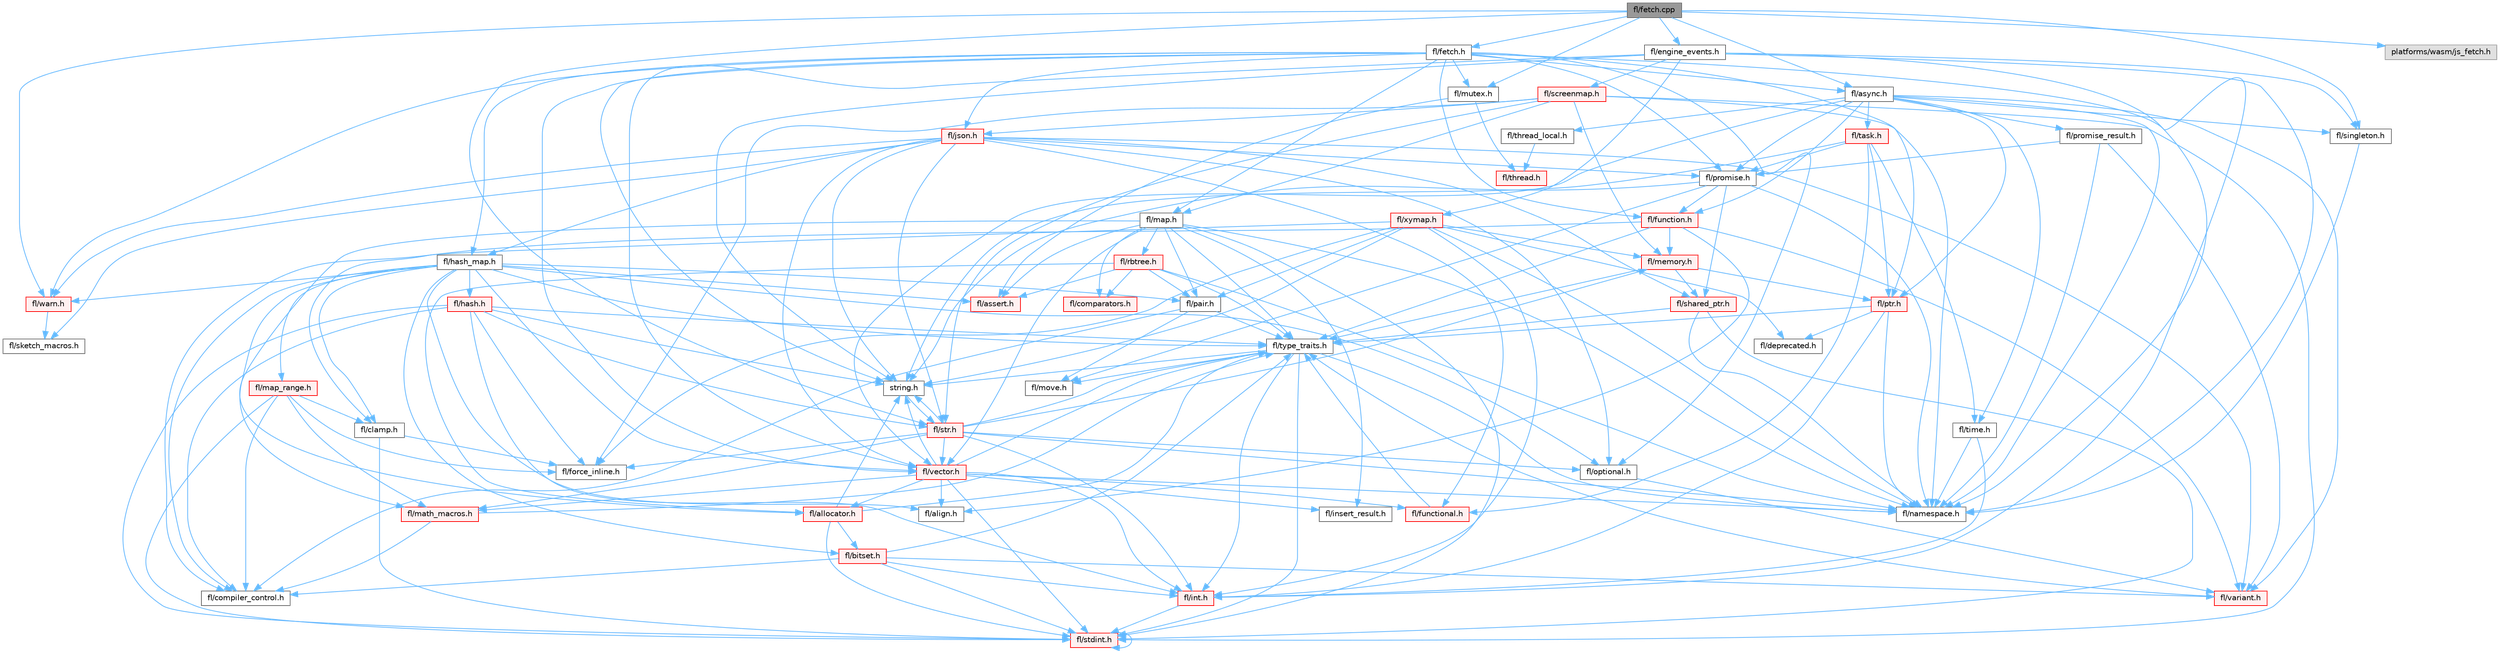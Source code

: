 digraph "fl/fetch.cpp"
{
 // INTERACTIVE_SVG=YES
 // LATEX_PDF_SIZE
  bgcolor="transparent";
  edge [fontname=Helvetica,fontsize=10,labelfontname=Helvetica,labelfontsize=10];
  node [fontname=Helvetica,fontsize=10,shape=box,height=0.2,width=0.4];
  Node1 [id="Node000001",label="fl/fetch.cpp",height=0.2,width=0.4,color="gray40", fillcolor="grey60", style="filled", fontcolor="black",tooltip=" "];
  Node1 -> Node2 [id="edge1_Node000001_Node000002",color="steelblue1",style="solid",tooltip=" "];
  Node2 [id="Node000002",label="fl/fetch.h",height=0.2,width=0.4,color="grey40", fillcolor="white", style="filled",URL="$d6/d6a/fetch_8h.html",tooltip="Unified HTTP fetch API for FastLED (cross-platform)"];
  Node2 -> Node3 [id="edge2_Node000002_Node000003",color="steelblue1",style="solid",tooltip=" "];
  Node3 [id="Node000003",label="fl/namespace.h",height=0.2,width=0.4,color="grey40", fillcolor="white", style="filled",URL="$df/d2a/namespace_8h.html",tooltip="Implements the FastLED namespace macros."];
  Node2 -> Node4 [id="edge3_Node000002_Node000004",color="steelblue1",style="solid",tooltip=" "];
  Node4 [id="Node000004",label="fl/promise.h",height=0.2,width=0.4,color="grey40", fillcolor="white", style="filled",URL="$d6/d17/promise_8h.html",tooltip="Promise-based fluent API for FastLED - standalone async primitives."];
  Node4 -> Node3 [id="edge4_Node000004_Node000003",color="steelblue1",style="solid",tooltip=" "];
  Node4 -> Node5 [id="edge5_Node000004_Node000005",color="steelblue1",style="solid",tooltip=" "];
  Node5 [id="Node000005",label="fl/function.h",height=0.2,width=0.4,color="red", fillcolor="#FFF0F0", style="filled",URL="$dd/d67/function_8h.html",tooltip=" "];
  Node5 -> Node6 [id="edge6_Node000005_Node000006",color="steelblue1",style="solid",tooltip=" "];
  Node6 [id="Node000006",label="fl/memory.h",height=0.2,width=0.4,color="red", fillcolor="#FFF0F0", style="filled",URL="$dc/d18/memory_8h.html",tooltip=" "];
  Node6 -> Node7 [id="edge7_Node000006_Node000007",color="steelblue1",style="solid",tooltip=" "];
  Node7 [id="Node000007",label="fl/ptr.h",height=0.2,width=0.4,color="red", fillcolor="#FFF0F0", style="filled",URL="$dd/d98/ptr_8h.html",tooltip=" "];
  Node7 -> Node3 [id="edge8_Node000007_Node000003",color="steelblue1",style="solid",tooltip=" "];
  Node7 -> Node10 [id="edge9_Node000007_Node000010",color="steelblue1",style="solid",tooltip=" "];
  Node10 [id="Node000010",label="fl/type_traits.h",height=0.2,width=0.4,color="grey40", fillcolor="white", style="filled",URL="$df/d63/type__traits_8h.html",tooltip=" "];
  Node10 -> Node11 [id="edge10_Node000010_Node000011",color="steelblue1",style="solid",tooltip=" "];
  Node11 [id="Node000011",label="string.h",height=0.2,width=0.4,color="grey40", fillcolor="white", style="filled",URL="$da/d66/string_8h.html",tooltip=" "];
  Node11 -> Node12 [id="edge11_Node000011_Node000012",color="steelblue1",style="solid",tooltip=" "];
  Node12 [id="Node000012",label="fl/str.h",height=0.2,width=0.4,color="red", fillcolor="#FFF0F0", style="filled",URL="$d1/d93/str_8h.html",tooltip=" "];
  Node12 -> Node13 [id="edge12_Node000012_Node000013",color="steelblue1",style="solid",tooltip=" "];
  Node13 [id="Node000013",label="fl/int.h",height=0.2,width=0.4,color="red", fillcolor="#FFF0F0", style="filled",URL="$d3/d7e/int_8h.html",tooltip=" "];
  Node13 -> Node14 [id="edge13_Node000013_Node000014",color="steelblue1",style="solid",tooltip=" "];
  Node14 [id="Node000014",label="fl/stdint.h",height=0.2,width=0.4,color="red", fillcolor="#FFF0F0", style="filled",URL="$df/dd8/stdint_8h.html",tooltip=" "];
  Node14 -> Node14 [id="edge14_Node000014_Node000014",color="steelblue1",style="solid",tooltip=" "];
  Node12 -> Node11 [id="edge15_Node000012_Node000011",color="steelblue1",style="solid",tooltip=" "];
  Node12 -> Node23 [id="edge16_Node000012_Node000023",color="steelblue1",style="solid",tooltip=" "];
  Node23 [id="Node000023",label="fl/math_macros.h",height=0.2,width=0.4,color="red", fillcolor="#FFF0F0", style="filled",URL="$d8/db8/math__macros_8h.html",tooltip=" "];
  Node23 -> Node24 [id="edge17_Node000023_Node000024",color="steelblue1",style="solid",tooltip=" "];
  Node24 [id="Node000024",label="fl/compiler_control.h",height=0.2,width=0.4,color="grey40", fillcolor="white", style="filled",URL="$d4/d54/compiler__control_8h.html",tooltip=" "];
  Node23 -> Node10 [id="edge18_Node000023_Node000010",color="steelblue1",style="solid",tooltip=" "];
  Node12 -> Node3 [id="edge19_Node000012_Node000003",color="steelblue1",style="solid",tooltip=" "];
  Node12 -> Node6 [id="edge20_Node000012_Node000006",color="steelblue1",style="solid",tooltip=" "];
  Node12 -> Node26 [id="edge21_Node000012_Node000026",color="steelblue1",style="solid",tooltip=" "];
  Node26 [id="Node000026",label="fl/optional.h",height=0.2,width=0.4,color="grey40", fillcolor="white", style="filled",URL="$dc/d62/optional_8h.html",tooltip=" "];
  Node26 -> Node27 [id="edge22_Node000026_Node000027",color="steelblue1",style="solid",tooltip=" "];
  Node27 [id="Node000027",label="fl/variant.h",height=0.2,width=0.4,color="red", fillcolor="#FFF0F0", style="filled",URL="$d6/d10/variant_8h.html",tooltip=" "];
  Node27 -> Node10 [id="edge23_Node000027_Node000010",color="steelblue1",style="solid",tooltip=" "];
  Node12 -> Node10 [id="edge24_Node000012_Node000010",color="steelblue1",style="solid",tooltip=" "];
  Node12 -> Node30 [id="edge25_Node000012_Node000030",color="steelblue1",style="solid",tooltip=" "];
  Node30 [id="Node000030",label="fl/vector.h",height=0.2,width=0.4,color="red", fillcolor="#FFF0F0", style="filled",URL="$d6/d68/vector_8h.html",tooltip=" "];
  Node30 -> Node14 [id="edge26_Node000030_Node000014",color="steelblue1",style="solid",tooltip=" "];
  Node30 -> Node13 [id="edge27_Node000030_Node000013",color="steelblue1",style="solid",tooltip=" "];
  Node30 -> Node11 [id="edge28_Node000030_Node000011",color="steelblue1",style="solid",tooltip=" "];
  Node30 -> Node31 [id="edge29_Node000030_Node000031",color="steelblue1",style="solid",tooltip=" "];
  Node31 [id="Node000031",label="fl/functional.h",height=0.2,width=0.4,color="red", fillcolor="#FFF0F0", style="filled",URL="$d8/dea/functional_8h.html",tooltip=" "];
  Node31 -> Node10 [id="edge30_Node000031_Node000010",color="steelblue1",style="solid",tooltip=" "];
  Node30 -> Node35 [id="edge31_Node000030_Node000035",color="steelblue1",style="solid",tooltip=" "];
  Node35 [id="Node000035",label="fl/insert_result.h",height=0.2,width=0.4,color="grey40", fillcolor="white", style="filled",URL="$d1/d22/insert__result_8h.html",tooltip=" "];
  Node30 -> Node23 [id="edge32_Node000030_Node000023",color="steelblue1",style="solid",tooltip=" "];
  Node30 -> Node3 [id="edge33_Node000030_Node000003",color="steelblue1",style="solid",tooltip=" "];
  Node30 -> Node37 [id="edge34_Node000030_Node000037",color="steelblue1",style="solid",tooltip=" "];
  Node37 [id="Node000037",label="fl/allocator.h",height=0.2,width=0.4,color="red", fillcolor="#FFF0F0", style="filled",URL="$da/da9/allocator_8h.html",tooltip=" "];
  Node37 -> Node11 [id="edge35_Node000037_Node000011",color="steelblue1",style="solid",tooltip=" "];
  Node37 -> Node10 [id="edge36_Node000037_Node000010",color="steelblue1",style="solid",tooltip=" "];
  Node37 -> Node14 [id="edge37_Node000037_Node000014",color="steelblue1",style="solid",tooltip=" "];
  Node37 -> Node40 [id="edge38_Node000037_Node000040",color="steelblue1",style="solid",tooltip=" "];
  Node40 [id="Node000040",label="fl/bitset.h",height=0.2,width=0.4,color="red", fillcolor="#FFF0F0", style="filled",URL="$d1/d69/bitset_8h.html",tooltip=" "];
  Node40 -> Node10 [id="edge39_Node000040_Node000010",color="steelblue1",style="solid",tooltip=" "];
  Node40 -> Node27 [id="edge40_Node000040_Node000027",color="steelblue1",style="solid",tooltip=" "];
  Node40 -> Node14 [id="edge41_Node000040_Node000014",color="steelblue1",style="solid",tooltip=" "];
  Node40 -> Node13 [id="edge42_Node000040_Node000013",color="steelblue1",style="solid",tooltip=" "];
  Node40 -> Node24 [id="edge43_Node000040_Node000024",color="steelblue1",style="solid",tooltip=" "];
  Node30 -> Node10 [id="edge44_Node000030_Node000010",color="steelblue1",style="solid",tooltip=" "];
  Node30 -> Node42 [id="edge45_Node000030_Node000042",color="steelblue1",style="solid",tooltip=" "];
  Node42 [id="Node000042",label="fl/align.h",height=0.2,width=0.4,color="grey40", fillcolor="white", style="filled",URL="$d1/ddf/align_8h.html",tooltip=" "];
  Node12 -> Node21 [id="edge46_Node000012_Node000021",color="steelblue1",style="solid",tooltip=" "];
  Node21 [id="Node000021",label="fl/force_inline.h",height=0.2,width=0.4,color="grey40", fillcolor="white", style="filled",URL="$d4/d64/force__inline_8h.html",tooltip=" "];
  Node10 -> Node14 [id="edge47_Node000010_Node000014",color="steelblue1",style="solid",tooltip=" "];
  Node10 -> Node3 [id="edge48_Node000010_Node000003",color="steelblue1",style="solid",tooltip=" "];
  Node10 -> Node25 [id="edge49_Node000010_Node000025",color="steelblue1",style="solid",tooltip=" "];
  Node25 [id="Node000025",label="fl/move.h",height=0.2,width=0.4,color="grey40", fillcolor="white", style="filled",URL="$d9/d83/move_8h.html",tooltip=" "];
  Node10 -> Node13 [id="edge50_Node000010_Node000013",color="steelblue1",style="solid",tooltip=" "];
  Node7 -> Node13 [id="edge51_Node000007_Node000013",color="steelblue1",style="solid",tooltip=" "];
  Node7 -> Node47 [id="edge52_Node000007_Node000047",color="steelblue1",style="solid",tooltip=" "];
  Node47 [id="Node000047",label="fl/deprecated.h",height=0.2,width=0.4,color="grey40", fillcolor="white", style="filled",URL="$d4/dce/deprecated_8h.html",tooltip=" "];
  Node6 -> Node50 [id="edge53_Node000006_Node000050",color="steelblue1",style="solid",tooltip=" "];
  Node50 [id="Node000050",label="fl/shared_ptr.h",height=0.2,width=0.4,color="red", fillcolor="#FFF0F0", style="filled",URL="$df/d6a/shared__ptr_8h.html",tooltip=" "];
  Node50 -> Node3 [id="edge54_Node000050_Node000003",color="steelblue1",style="solid",tooltip=" "];
  Node50 -> Node10 [id="edge55_Node000050_Node000010",color="steelblue1",style="solid",tooltip=" "];
  Node50 -> Node14 [id="edge56_Node000050_Node000014",color="steelblue1",style="solid",tooltip=" "];
  Node6 -> Node10 [id="edge57_Node000006_Node000010",color="steelblue1",style="solid",tooltip=" "];
  Node5 -> Node10 [id="edge58_Node000005_Node000010",color="steelblue1",style="solid",tooltip=" "];
  Node5 -> Node24 [id="edge59_Node000005_Node000024",color="steelblue1",style="solid",tooltip=" "];
  Node5 -> Node27 [id="edge60_Node000005_Node000027",color="steelblue1",style="solid",tooltip=" "];
  Node5 -> Node42 [id="edge61_Node000005_Node000042",color="steelblue1",style="solid",tooltip=" "];
  Node4 -> Node11 [id="edge62_Node000004_Node000011",color="steelblue1",style="solid",tooltip=" "];
  Node4 -> Node50 [id="edge63_Node000004_Node000050",color="steelblue1",style="solid",tooltip=" "];
  Node4 -> Node25 [id="edge64_Node000004_Node000025",color="steelblue1",style="solid",tooltip=" "];
  Node2 -> Node11 [id="edge65_Node000002_Node000011",color="steelblue1",style="solid",tooltip=" "];
  Node2 -> Node30 [id="edge66_Node000002_Node000030",color="steelblue1",style="solid",tooltip=" "];
  Node2 -> Node54 [id="edge67_Node000002_Node000054",color="steelblue1",style="solid",tooltip=" "];
  Node54 [id="Node000054",label="fl/map.h",height=0.2,width=0.4,color="grey40", fillcolor="white", style="filled",URL="$dc/db7/map_8h.html",tooltip=" "];
  Node54 -> Node14 [id="edge68_Node000054_Node000014",color="steelblue1",style="solid",tooltip=" "];
  Node54 -> Node55 [id="edge69_Node000054_Node000055",color="steelblue1",style="solid",tooltip=" "];
  Node55 [id="Node000055",label="fl/assert.h",height=0.2,width=0.4,color="red", fillcolor="#FFF0F0", style="filled",URL="$dc/da7/assert_8h.html",tooltip=" "];
  Node54 -> Node57 [id="edge70_Node000054_Node000057",color="steelblue1",style="solid",tooltip=" "];
  Node57 [id="Node000057",label="fl/comparators.h",height=0.2,width=0.4,color="red", fillcolor="#FFF0F0", style="filled",URL="$dc/d7e/comparators_8h.html",tooltip=" "];
  Node54 -> Node35 [id="edge71_Node000054_Node000035",color="steelblue1",style="solid",tooltip=" "];
  Node54 -> Node3 [id="edge72_Node000054_Node000003",color="steelblue1",style="solid",tooltip=" "];
  Node54 -> Node58 [id="edge73_Node000054_Node000058",color="steelblue1",style="solid",tooltip=" "];
  Node58 [id="Node000058",label="fl/pair.h",height=0.2,width=0.4,color="grey40", fillcolor="white", style="filled",URL="$d3/d41/pair_8h.html",tooltip=" "];
  Node58 -> Node25 [id="edge74_Node000058_Node000025",color="steelblue1",style="solid",tooltip=" "];
  Node58 -> Node24 [id="edge75_Node000058_Node000024",color="steelblue1",style="solid",tooltip=" "];
  Node58 -> Node10 [id="edge76_Node000058_Node000010",color="steelblue1",style="solid",tooltip=" "];
  Node54 -> Node10 [id="edge77_Node000054_Node000010",color="steelblue1",style="solid",tooltip=" "];
  Node54 -> Node30 [id="edge78_Node000054_Node000030",color="steelblue1",style="solid",tooltip=" "];
  Node54 -> Node59 [id="edge79_Node000054_Node000059",color="steelblue1",style="solid",tooltip=" "];
  Node59 [id="Node000059",label="fl/rbtree.h",height=0.2,width=0.4,color="red", fillcolor="#FFF0F0", style="filled",URL="$d5/ddf/rbtree_8h.html",tooltip=" "];
  Node59 -> Node55 [id="edge80_Node000059_Node000055",color="steelblue1",style="solid",tooltip=" "];
  Node59 -> Node57 [id="edge81_Node000059_Node000057",color="steelblue1",style="solid",tooltip=" "];
  Node59 -> Node3 [id="edge82_Node000059_Node000003",color="steelblue1",style="solid",tooltip=" "];
  Node59 -> Node58 [id="edge83_Node000059_Node000058",color="steelblue1",style="solid",tooltip=" "];
  Node59 -> Node10 [id="edge84_Node000059_Node000010",color="steelblue1",style="solid",tooltip=" "];
  Node59 -> Node37 [id="edge85_Node000059_Node000037",color="steelblue1",style="solid",tooltip=" "];
  Node54 -> Node37 [id="edge86_Node000054_Node000037",color="steelblue1",style="solid",tooltip=" "];
  Node2 -> Node64 [id="edge87_Node000002_Node000064",color="steelblue1",style="solid",tooltip=" "];
  Node64 [id="Node000064",label="fl/hash_map.h",height=0.2,width=0.4,color="grey40", fillcolor="white", style="filled",URL="$d6/d13/hash__map_8h.html",tooltip=" "];
  Node64 -> Node55 [id="edge88_Node000064_Node000055",color="steelblue1",style="solid",tooltip=" "];
  Node64 -> Node40 [id="edge89_Node000064_Node000040",color="steelblue1",style="solid",tooltip=" "];
  Node64 -> Node20 [id="edge90_Node000064_Node000020",color="steelblue1",style="solid",tooltip=" "];
  Node20 [id="Node000020",label="fl/clamp.h",height=0.2,width=0.4,color="grey40", fillcolor="white", style="filled",URL="$d6/dd3/clamp_8h.html",tooltip=" "];
  Node20 -> Node14 [id="edge91_Node000020_Node000014",color="steelblue1",style="solid",tooltip=" "];
  Node20 -> Node21 [id="edge92_Node000020_Node000021",color="steelblue1",style="solid",tooltip=" "];
  Node64 -> Node65 [id="edge93_Node000064_Node000065",color="steelblue1",style="solid",tooltip=" "];
  Node65 [id="Node000065",label="fl/hash.h",height=0.2,width=0.4,color="red", fillcolor="#FFF0F0", style="filled",URL="$db/dfb/hash_8h.html",tooltip=" "];
  Node65 -> Node12 [id="edge94_Node000065_Node000012",color="steelblue1",style="solid",tooltip=" "];
  Node65 -> Node10 [id="edge95_Node000065_Node000010",color="steelblue1",style="solid",tooltip=" "];
  Node65 -> Node13 [id="edge96_Node000065_Node000013",color="steelblue1",style="solid",tooltip=" "];
  Node65 -> Node14 [id="edge97_Node000065_Node000014",color="steelblue1",style="solid",tooltip=" "];
  Node65 -> Node21 [id="edge98_Node000065_Node000021",color="steelblue1",style="solid",tooltip=" "];
  Node65 -> Node11 [id="edge99_Node000065_Node000011",color="steelblue1",style="solid",tooltip=" "];
  Node65 -> Node24 [id="edge100_Node000065_Node000024",color="steelblue1",style="solid",tooltip=" "];
  Node64 -> Node22 [id="edge101_Node000064_Node000022",color="steelblue1",style="solid",tooltip=" "];
  Node22 [id="Node000022",label="fl/map_range.h",height=0.2,width=0.4,color="red", fillcolor="#FFF0F0", style="filled",URL="$d1/d47/map__range_8h.html",tooltip=" "];
  Node22 -> Node14 [id="edge102_Node000022_Node000014",color="steelblue1",style="solid",tooltip=" "];
  Node22 -> Node20 [id="edge103_Node000022_Node000020",color="steelblue1",style="solid",tooltip=" "];
  Node22 -> Node21 [id="edge104_Node000022_Node000021",color="steelblue1",style="solid",tooltip=" "];
  Node22 -> Node23 [id="edge105_Node000022_Node000023",color="steelblue1",style="solid",tooltip=" "];
  Node22 -> Node24 [id="edge106_Node000022_Node000024",color="steelblue1",style="solid",tooltip=" "];
  Node64 -> Node26 [id="edge107_Node000064_Node000026",color="steelblue1",style="solid",tooltip=" "];
  Node64 -> Node58 [id="edge108_Node000064_Node000058",color="steelblue1",style="solid",tooltip=" "];
  Node64 -> Node10 [id="edge109_Node000064_Node000010",color="steelblue1",style="solid",tooltip=" "];
  Node64 -> Node30 [id="edge110_Node000064_Node000030",color="steelblue1",style="solid",tooltip=" "];
  Node64 -> Node66 [id="edge111_Node000064_Node000066",color="steelblue1",style="solid",tooltip=" "];
  Node66 [id="Node000066",label="fl/warn.h",height=0.2,width=0.4,color="red", fillcolor="#FFF0F0", style="filled",URL="$de/d77/warn_8h.html",tooltip=" "];
  Node66 -> Node77 [id="edge112_Node000066_Node000077",color="steelblue1",style="solid",tooltip=" "];
  Node77 [id="Node000077",label="fl/sketch_macros.h",height=0.2,width=0.4,color="grey40", fillcolor="white", style="filled",URL="$d1/dbc/sketch__macros_8h.html",tooltip=" "];
  Node64 -> Node42 [id="edge113_Node000064_Node000042",color="steelblue1",style="solid",tooltip=" "];
  Node64 -> Node24 [id="edge114_Node000064_Node000024",color="steelblue1",style="solid",tooltip=" "];
  Node64 -> Node23 [id="edge115_Node000064_Node000023",color="steelblue1",style="solid",tooltip=" "];
  Node2 -> Node26 [id="edge116_Node000002_Node000026",color="steelblue1",style="solid",tooltip=" "];
  Node2 -> Node5 [id="edge117_Node000002_Node000005",color="steelblue1",style="solid",tooltip=" "];
  Node2 -> Node7 [id="edge118_Node000002_Node000007",color="steelblue1",style="solid",tooltip=" "];
  Node2 -> Node78 [id="edge119_Node000002_Node000078",color="steelblue1",style="solid",tooltip=" "];
  Node78 [id="Node000078",label="fl/async.h",height=0.2,width=0.4,color="grey40", fillcolor="white", style="filled",URL="$df/d4c/src_2fl_2async_8h.html",tooltip="Generic asynchronous task management for FastLED."];
  Node78 -> Node3 [id="edge120_Node000078_Node000003",color="steelblue1",style="solid",tooltip=" "];
  Node78 -> Node30 [id="edge121_Node000078_Node000030",color="steelblue1",style="solid",tooltip=" "];
  Node78 -> Node5 [id="edge122_Node000078_Node000005",color="steelblue1",style="solid",tooltip=" "];
  Node78 -> Node7 [id="edge123_Node000078_Node000007",color="steelblue1",style="solid",tooltip=" "];
  Node78 -> Node27 [id="edge124_Node000078_Node000027",color="steelblue1",style="solid",tooltip=" "];
  Node78 -> Node4 [id="edge125_Node000078_Node000004",color="steelblue1",style="solid",tooltip=" "];
  Node78 -> Node79 [id="edge126_Node000078_Node000079",color="steelblue1",style="solid",tooltip=" "];
  Node79 [id="Node000079",label="fl/promise_result.h",height=0.2,width=0.4,color="grey40", fillcolor="white", style="filled",URL="$d7/d93/promise__result_8h.html",tooltip="Result type for promise operations with ok() semantics."];
  Node79 -> Node3 [id="edge127_Node000079_Node000003",color="steelblue1",style="solid",tooltip=" "];
  Node79 -> Node27 [id="edge128_Node000079_Node000027",color="steelblue1",style="solid",tooltip=" "];
  Node79 -> Node4 [id="edge129_Node000079_Node000004",color="steelblue1",style="solid",tooltip=" "];
  Node78 -> Node80 [id="edge130_Node000078_Node000080",color="steelblue1",style="solid",tooltip=" "];
  Node80 [id="Node000080",label="fl/singleton.h",height=0.2,width=0.4,color="grey40", fillcolor="white", style="filled",URL="$d4/d0b/singleton_8h.html",tooltip=" "];
  Node80 -> Node3 [id="edge131_Node000080_Node000003",color="steelblue1",style="solid",tooltip=" "];
  Node78 -> Node81 [id="edge132_Node000078_Node000081",color="steelblue1",style="solid",tooltip=" "];
  Node81 [id="Node000081",label="fl/thread_local.h",height=0.2,width=0.4,color="grey40", fillcolor="white", style="filled",URL="$d8/d7a/thread__local_8h.html",tooltip=" "];
  Node81 -> Node52 [id="edge133_Node000081_Node000052",color="steelblue1",style="solid",tooltip=" "];
  Node52 [id="Node000052",label="fl/thread.h",height=0.2,width=0.4,color="red", fillcolor="#FFF0F0", style="filled",URL="$db/dd5/thread_8h.html",tooltip=" "];
  Node78 -> Node82 [id="edge134_Node000078_Node000082",color="steelblue1",style="solid",tooltip=" "];
  Node82 [id="Node000082",label="fl/task.h",height=0.2,width=0.4,color="red", fillcolor="#FFF0F0", style="filled",URL="$db/da4/task_8h.html",tooltip=" "];
  Node82 -> Node31 [id="edge135_Node000082_Node000031",color="steelblue1",style="solid",tooltip=" "];
  Node82 -> Node11 [id="edge136_Node000082_Node000011",color="steelblue1",style="solid",tooltip=" "];
  Node82 -> Node4 [id="edge137_Node000082_Node000004",color="steelblue1",style="solid",tooltip=" "];
  Node82 -> Node85 [id="edge138_Node000082_Node000085",color="steelblue1",style="solid",tooltip=" "];
  Node85 [id="Node000085",label="fl/time.h",height=0.2,width=0.4,color="grey40", fillcolor="white", style="filled",URL="$dd/d9a/fl_2time_8h.html",tooltip="Universal timing functions for FastLED."];
  Node85 -> Node3 [id="edge139_Node000085_Node000003",color="steelblue1",style="solid",tooltip=" "];
  Node85 -> Node13 [id="edge140_Node000085_Node000013",color="steelblue1",style="solid",tooltip=" "];
  Node82 -> Node7 [id="edge141_Node000082_Node000007",color="steelblue1",style="solid",tooltip=" "];
  Node78 -> Node85 [id="edge142_Node000078_Node000085",color="steelblue1",style="solid",tooltip=" "];
  Node2 -> Node86 [id="edge143_Node000002_Node000086",color="steelblue1",style="solid",tooltip=" "];
  Node86 [id="Node000086",label="fl/mutex.h",height=0.2,width=0.4,color="grey40", fillcolor="white", style="filled",URL="$d0/df8/mutex_8h.html",tooltip=" "];
  Node86 -> Node52 [id="edge144_Node000086_Node000052",color="steelblue1",style="solid",tooltip=" "];
  Node86 -> Node55 [id="edge145_Node000086_Node000055",color="steelblue1",style="solid",tooltip=" "];
  Node2 -> Node66 [id="edge146_Node000002_Node000066",color="steelblue1",style="solid",tooltip=" "];
  Node2 -> Node87 [id="edge147_Node000002_Node000087",color="steelblue1",style="solid",tooltip=" "];
  Node87 [id="Node000087",label="fl/json.h",height=0.2,width=0.4,color="red", fillcolor="#FFF0F0", style="filled",URL="$d7/d91/fl_2json_8h.html",tooltip="FastLED's Elegant JSON Library: fl::Json"];
  Node87 -> Node11 [id="edge148_Node000087_Node000011",color="steelblue1",style="solid",tooltip=" "];
  Node87 -> Node30 [id="edge149_Node000087_Node000030",color="steelblue1",style="solid",tooltip=" "];
  Node87 -> Node64 [id="edge150_Node000087_Node000064",color="steelblue1",style="solid",tooltip=" "];
  Node87 -> Node27 [id="edge151_Node000087_Node000027",color="steelblue1",style="solid",tooltip=" "];
  Node87 -> Node26 [id="edge152_Node000087_Node000026",color="steelblue1",style="solid",tooltip=" "];
  Node87 -> Node50 [id="edge153_Node000087_Node000050",color="steelblue1",style="solid",tooltip=" "];
  Node87 -> Node31 [id="edge154_Node000087_Node000031",color="steelblue1",style="solid",tooltip=" "];
  Node87 -> Node12 [id="edge155_Node000087_Node000012",color="steelblue1",style="solid",tooltip=" "];
  Node87 -> Node4 [id="edge156_Node000087_Node000004",color="steelblue1",style="solid",tooltip=" "];
  Node87 -> Node66 [id="edge157_Node000087_Node000066",color="steelblue1",style="solid",tooltip=" "];
  Node87 -> Node77 [id="edge158_Node000087_Node000077",color="steelblue1",style="solid",tooltip=" "];
  Node1 -> Node66 [id="edge159_Node000001_Node000066",color="steelblue1",style="solid",tooltip=" "];
  Node1 -> Node12 [id="edge160_Node000001_Node000012",color="steelblue1",style="solid",tooltip=" "];
  Node1 -> Node86 [id="edge161_Node000001_Node000086",color="steelblue1",style="solid",tooltip=" "];
  Node1 -> Node80 [id="edge162_Node000001_Node000080",color="steelblue1",style="solid",tooltip=" "];
  Node1 -> Node88 [id="edge163_Node000001_Node000088",color="steelblue1",style="solid",tooltip=" "];
  Node88 [id="Node000088",label="fl/engine_events.h",height=0.2,width=0.4,color="grey40", fillcolor="white", style="filled",URL="$db/dc0/engine__events_8h.html",tooltip=" "];
  Node88 -> Node3 [id="edge164_Node000088_Node000003",color="steelblue1",style="solid",tooltip=" "];
  Node88 -> Node89 [id="edge165_Node000088_Node000089",color="steelblue1",style="solid",tooltip=" "];
  Node89 [id="Node000089",label="fl/screenmap.h",height=0.2,width=0.4,color="red", fillcolor="#FFF0F0", style="filled",URL="$d7/d97/screenmap_8h.html",tooltip=" "];
  Node89 -> Node14 [id="edge166_Node000089_Node000014",color="steelblue1",style="solid",tooltip=" "];
  Node89 -> Node21 [id="edge167_Node000089_Node000021",color="steelblue1",style="solid",tooltip=" "];
  Node89 -> Node6 [id="edge168_Node000089_Node000006",color="steelblue1",style="solid",tooltip=" "];
  Node89 -> Node54 [id="edge169_Node000089_Node000054",color="steelblue1",style="solid",tooltip=" "];
  Node89 -> Node3 [id="edge170_Node000089_Node000003",color="steelblue1",style="solid",tooltip=" "];
  Node89 -> Node12 [id="edge171_Node000089_Node000012",color="steelblue1",style="solid",tooltip=" "];
  Node89 -> Node87 [id="edge172_Node000089_Node000087",color="steelblue1",style="solid",tooltip=" "];
  Node88 -> Node80 [id="edge173_Node000088_Node000080",color="steelblue1",style="solid",tooltip=" "];
  Node88 -> Node30 [id="edge174_Node000088_Node000030",color="steelblue1",style="solid",tooltip=" "];
  Node88 -> Node91 [id="edge175_Node000088_Node000091",color="steelblue1",style="solid",tooltip=" "];
  Node91 [id="Node000091",label="fl/xymap.h",height=0.2,width=0.4,color="red", fillcolor="#FFF0F0", style="filled",URL="$da/d61/xymap_8h.html",tooltip=" "];
  Node91 -> Node13 [id="edge176_Node000091_Node000013",color="steelblue1",style="solid",tooltip=" "];
  Node91 -> Node3 [id="edge177_Node000091_Node000003",color="steelblue1",style="solid",tooltip=" "];
  Node91 -> Node21 [id="edge178_Node000091_Node000021",color="steelblue1",style="solid",tooltip=" "];
  Node91 -> Node58 [id="edge179_Node000091_Node000058",color="steelblue1",style="solid",tooltip=" "];
  Node91 -> Node11 [id="edge180_Node000091_Node000011",color="steelblue1",style="solid",tooltip=" "];
  Node91 -> Node20 [id="edge181_Node000091_Node000020",color="steelblue1",style="solid",tooltip=" "];
  Node91 -> Node6 [id="edge182_Node000091_Node000006",color="steelblue1",style="solid",tooltip=" "];
  Node91 -> Node47 [id="edge183_Node000091_Node000047",color="steelblue1",style="solid",tooltip=" "];
  Node88 -> Node11 [id="edge184_Node000088_Node000011",color="steelblue1",style="solid",tooltip=" "];
  Node88 -> Node13 [id="edge185_Node000088_Node000013",color="steelblue1",style="solid",tooltip=" "];
  Node1 -> Node78 [id="edge186_Node000001_Node000078",color="steelblue1",style="solid",tooltip=" "];
  Node1 -> Node93 [id="edge187_Node000001_Node000093",color="steelblue1",style="solid",tooltip=" "];
  Node93 [id="Node000093",label="platforms/wasm/js_fetch.h",height=0.2,width=0.4,color="grey60", fillcolor="#E0E0E0", style="filled",tooltip=" "];
}
